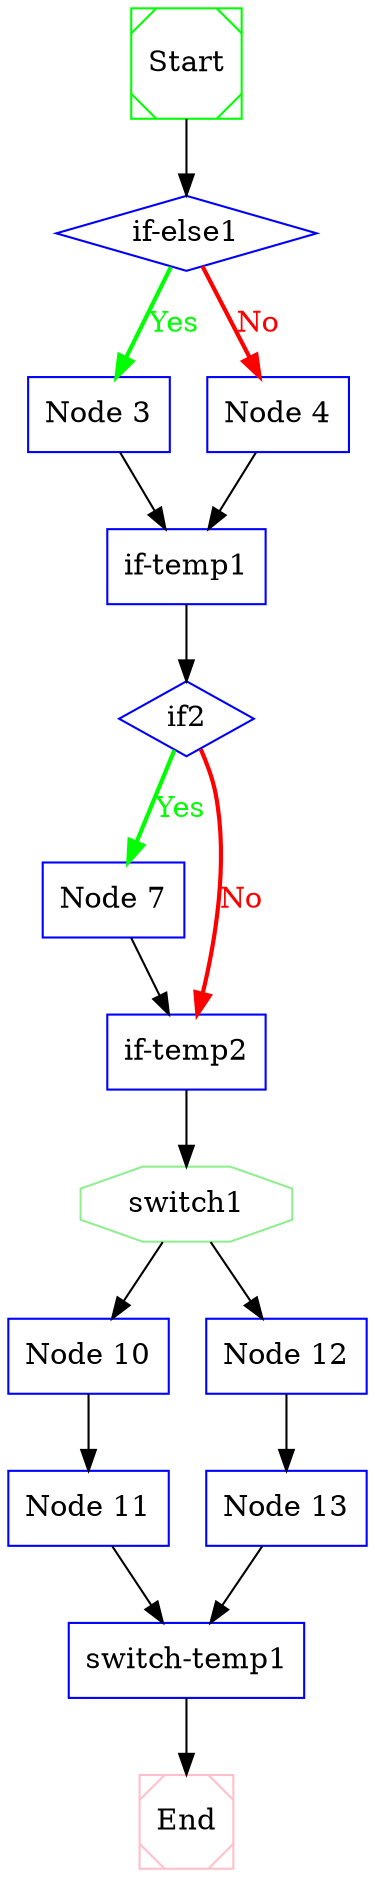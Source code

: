 digraph CFG {
 1  [shape = Msquare, color = green, label = "Start", ]
 2  [shape = diamond, color = blue, label = "if-else1", ]
 3  [shape = box, color = blue, label = "Node 3", ]
 4  [shape = box, color = blue, label = "Node 4", ]
 5  [shape = box, color = blue, label = "if-temp1", ]
 6  [shape = diamond, color = blue, label = "if2", ]
 7  [shape = box, color = blue, label = "Node 7", ]
 8  [shape = box, color = blue, label = "if-temp2", ]
 9  [shape = octagon, color = lightgreen, label = "switch1", ]
 10  [shape = box, color = blue, label = "Node 10", ]
 11  [shape = box, color = blue, label = "Node 11", ]
 12  [shape = box, color = blue, label = "Node 12", ]
 13  [shape = box, color = blue, label = "Node 13", ]
 14  [shape = box, color = blue, label = "switch-temp1", ]
 15  [shape = Msquare, color = pink, label = "End", ]
 1  ->  2  [style = solid, label="", fillcolor = black, color = black, fontcolor = black]

 2  ->  4  [style = bold, label="No", fillcolor = red, color = red, fontcolor = red]
 2  ->  3  [style = bold, label="Yes", fillcolor = green, color = green, fontcolor = green]

 3  ->  5  [style = solid, label="", fillcolor = black, color = black, fontcolor = black]

 4  ->  5  [style = solid, label="", fillcolor = black, color = black, fontcolor = black]

 5  ->  6  [style = solid, label="", fillcolor = black, color = black, fontcolor = black]

 6  ->  8  [style = bold, label="No", fillcolor = red, color = red, fontcolor = red]
 6  ->  7  [style = bold, label="Yes", fillcolor = green, color = green, fontcolor = green]

 7  ->  8  [style = solid, label="", fillcolor = black, color = black, fontcolor = black]

 8  ->  9  [style = solid, label="", fillcolor = black, color = black, fontcolor = black]

 9  ->  12  [style = solid, label="", fillcolor = black, color = black, fontcolor = black]
 9  ->  10  [style = solid, label="", fillcolor = black, color = black, fontcolor = black]

 10  ->  11  [style = solid, label="", fillcolor = black, color = black, fontcolor = black]

 11  ->  14  [style = solid, label="", fillcolor = black, color = black, fontcolor = black]

 12  ->  13  [style = solid, label="", fillcolor = black, color = black, fontcolor = black]

 13  ->  14  [style = solid, label="", fillcolor = black, color = black, fontcolor = black]

 14  ->  15  [style = solid, label="", fillcolor = black, color = black, fontcolor = black]


}